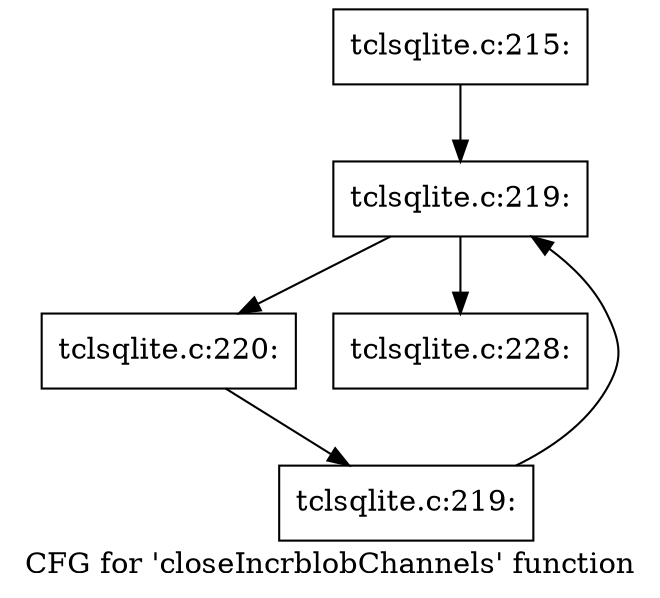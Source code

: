 digraph "CFG for 'closeIncrblobChannels' function" {
	label="CFG for 'closeIncrblobChannels' function";

	Node0x55a735a9f8f0 [shape=record,label="{tclsqlite.c:215:}"];
	Node0x55a735a9f8f0 -> Node0x55a735aa1cc0;
	Node0x55a735aa1cc0 [shape=record,label="{tclsqlite.c:219:}"];
	Node0x55a735aa1cc0 -> Node0x55a735aa1e70;
	Node0x55a735aa1cc0 -> Node0x55a735aa1320;
	Node0x55a735aa1e70 [shape=record,label="{tclsqlite.c:220:}"];
	Node0x55a735aa1e70 -> Node0x55a735aa1de0;
	Node0x55a735aa1de0 [shape=record,label="{tclsqlite.c:219:}"];
	Node0x55a735aa1de0 -> Node0x55a735aa1cc0;
	Node0x55a735aa1320 [shape=record,label="{tclsqlite.c:228:}"];
}
